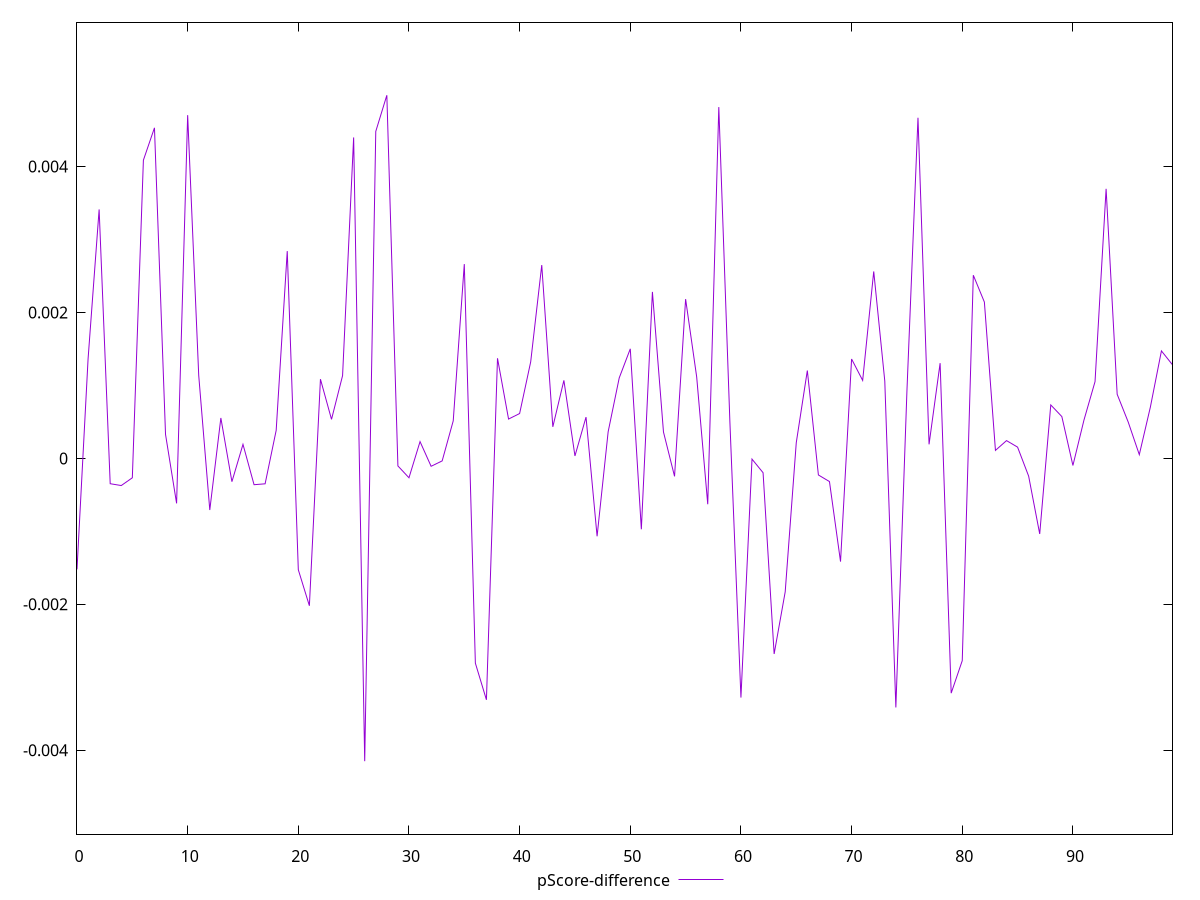 reset

$pScoreDifference <<EOF
0 -0.0015200427672965588
1 0.0013627094988880595
2 0.00341304917262808
3 -0.0003462630006068057
4 -0.000371336720751958
5 -0.0002649166206725173
6 0.004088353527947897
7 0.004531566572697154
8 0.00032983604047032156
9 -0.0006157344487380811
10 0.004705617090827174
11 0.0011384103775424759
12 -0.0007066193985025837
13 0.0005548595515156851
14 -0.0003183738795256019
15 0.000193297726639452
16 -0.00035983672308737
17 -0.0003476070766655903
18 0.0003850212199516534
19 0.00284212274144946
20 -0.0015256357857096337
21 -0.0020189520028044416
22 0.0010867064225004164
23 0.0005358057346311895
24 0.0011354177597746595
25 0.004399720307004085
26 -0.00414920429992649
27 0.004482577068986582
28 0.00497808167366709
29 -0.00010281357008445902
30 -0.0002646963243728706
31 0.00023094280540458811
32 -0.00010738557621747802
33 -0.00003353324504828947
34 0.000515238624710479
35 0.0026642353177054323
36 -0.002805507506267846
37 -0.0033080228949484702
38 0.001373037476858796
39 0.0005398918282528697
40 0.0006159567236920793
41 0.0013240255678768076
42 0.002650380015635889
43 0.0004331377099050515
44 0.001070121095707366
45 0.000034362753729588746
46 0.0005667367837294268
47 -0.0010669947661134938
48 0.00036570915322475805
49 0.0011037541755432034
50 0.0015025745499862575
51 -0.0009707432890855294
52 0.002282768162153115
53 0.00036227706094149603
54 -0.00024534002027887247
55 0.002184108792257611
56 0.0011177531157868792
57 -0.0006276413406536285
58 0.004816247234101456
59 0.000507243526625123
60 -0.0032771549189024585
61 -0.000009171754058234782
62 -0.0001955332351153416
63 -0.002679700523272821
64 -0.001828488406510509
65 0.0002159151502719725
66 0.0012048826941161161
67 -0.00022631165418718346
68 -0.0003169811243344256
69 -0.0014142245449894064
70 0.0013627954252652952
71 0.0010697224418680928
72 0.0025634398785973067
73 0.0010596445798463083
74 -0.0034125792245933706
75 0.0009211115837992612
76 0.004669734748721233
77 0.00019340443125770435
78 0.001306309137483419
79 -0.0032168059644945846
80 -0.0027718205806867013
81 0.0025115318142265863
82 0.0021434808365944358
83 0.00011059654395539908
84 0.00024443697214104887
85 0.0001551341539141049
86 -0.0002424502296441977
87 -0.0010348592583423466
88 0.0007333885986418043
89 0.0005740720827704937
90 -0.00009613033729483078
91 0.0005264651083589644
92 0.0010530233593271099
93 0.0036952362910807057
94 0.0008797291592061995
95 0.0004978774759895055
96 0.000052165100239198736
97 0.0007037929734154957
98 0.0014738889651666476
99 0.0012834957452906304
EOF

set key outside below
set xrange [0:99]
set yrange [-0.00514920429992649:0.00597808167366709]
set trange [-0.00514920429992649:0.00597808167366709]
set terminal svg size 640, 500 enhanced background rgb 'white'
set output "report_00019_2021-02-10T18-14-37.922Z//first-contentful-paint/samples/pages+cached+noadtech/pScore-difference/values.svg"

plot $pScoreDifference title "pScore-difference" with line

reset

